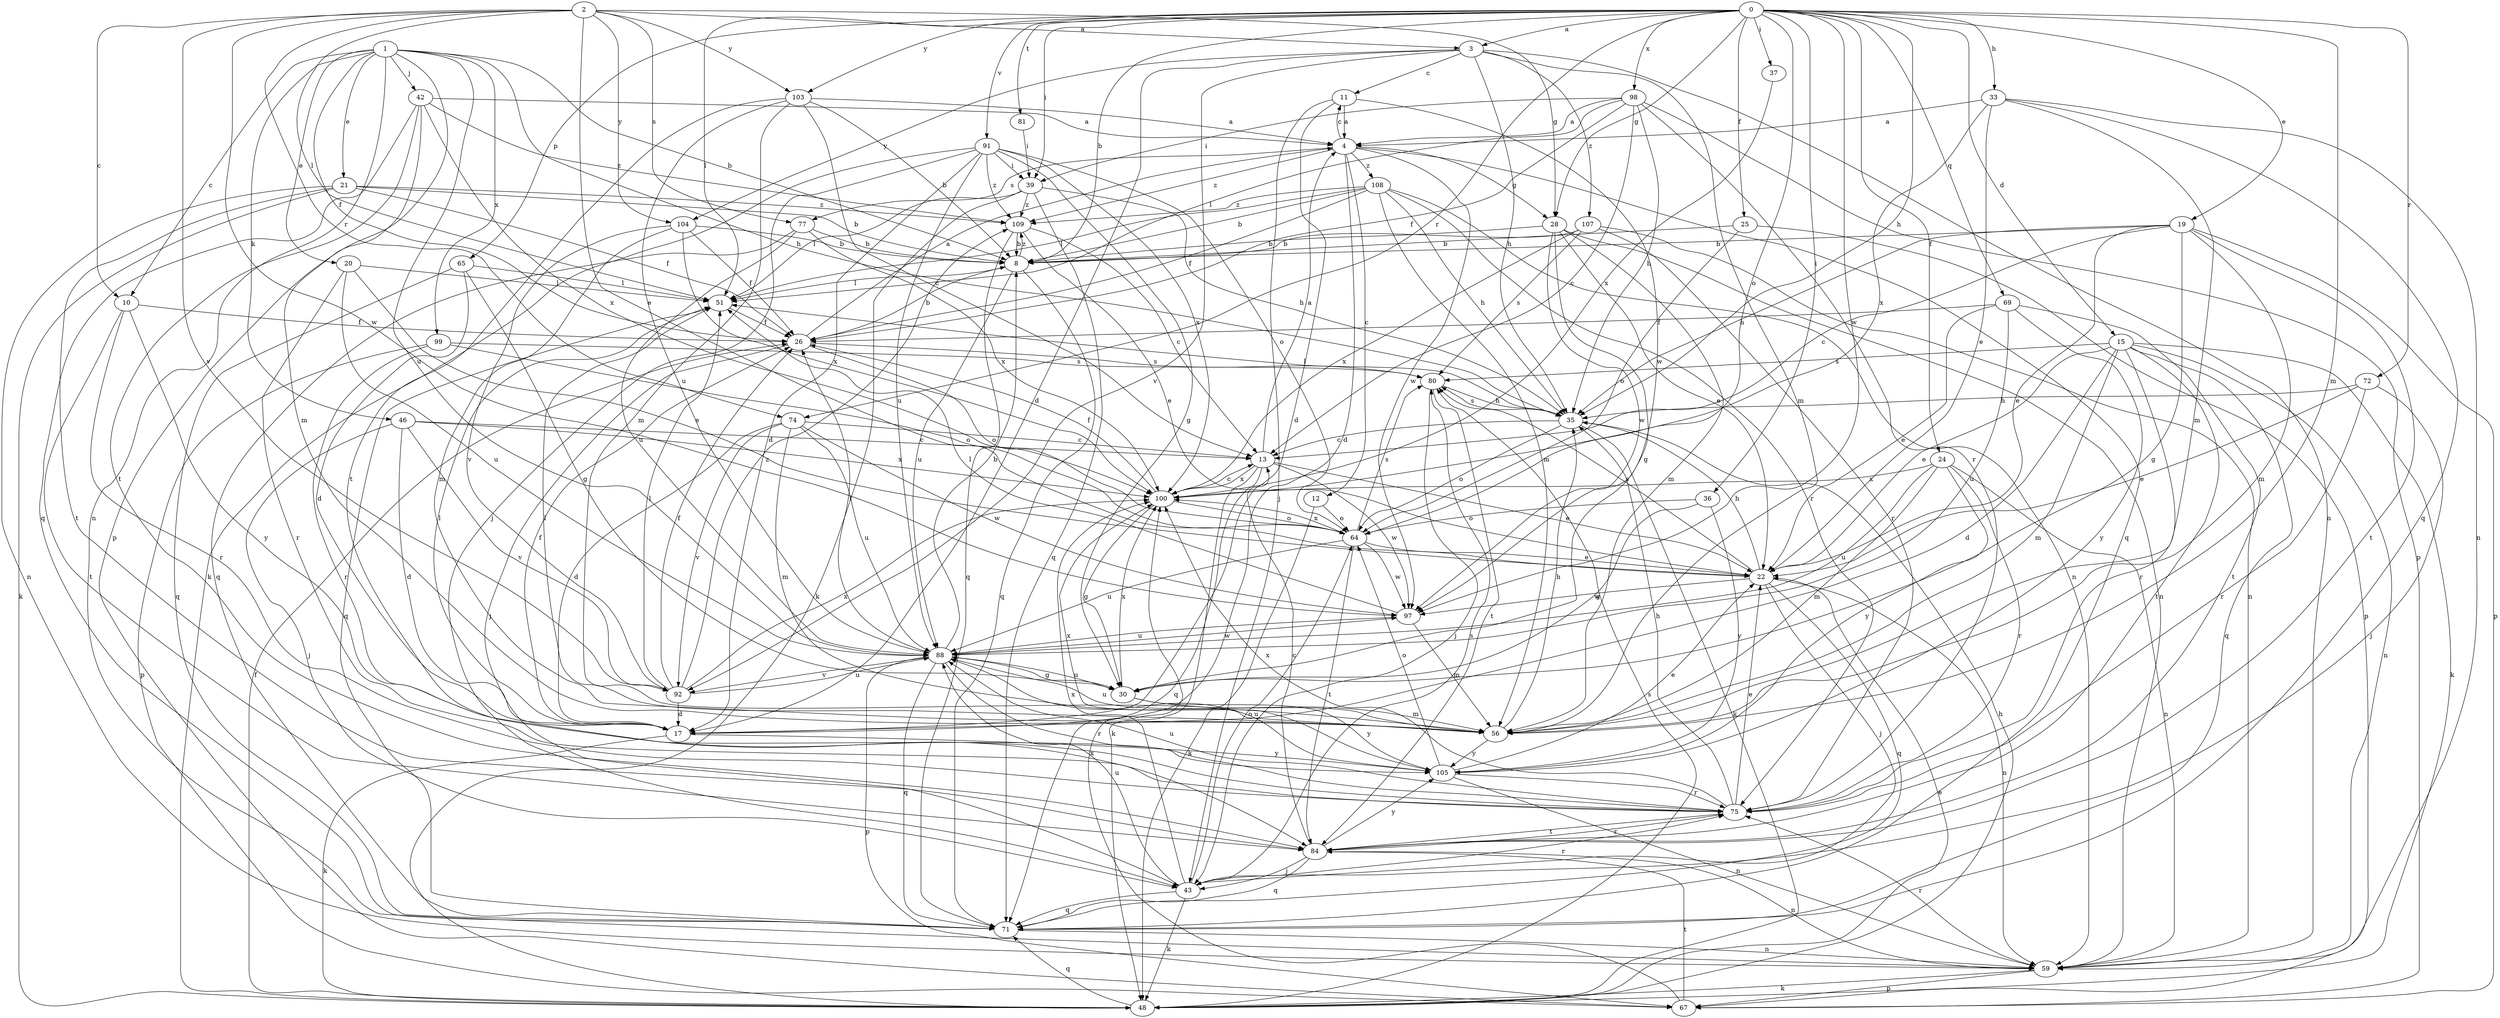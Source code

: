 strict digraph  {
0;
1;
2;
3;
4;
8;
10;
11;
12;
13;
15;
17;
19;
20;
21;
22;
24;
25;
26;
28;
30;
33;
35;
36;
37;
39;
42;
43;
46;
48;
51;
56;
59;
64;
65;
67;
69;
71;
72;
74;
75;
77;
80;
81;
84;
88;
91;
92;
97;
98;
99;
100;
103;
104;
105;
107;
108;
109;
0 -> 3  [label=a];
0 -> 8  [label=b];
0 -> 15  [label=d];
0 -> 19  [label=e];
0 -> 24  [label=f];
0 -> 25  [label=f];
0 -> 28  [label=g];
0 -> 33  [label=h];
0 -> 35  [label=h];
0 -> 36  [label=i];
0 -> 37  [label=i];
0 -> 39  [label=i];
0 -> 51  [label=l];
0 -> 56  [label=m];
0 -> 64  [label=o];
0 -> 65  [label=p];
0 -> 69  [label=q];
0 -> 72  [label=r];
0 -> 74  [label=r];
0 -> 81  [label=t];
0 -> 91  [label=v];
0 -> 97  [label=w];
0 -> 98  [label=x];
0 -> 103  [label=y];
1 -> 8  [label=b];
1 -> 10  [label=c];
1 -> 20  [label=e];
1 -> 21  [label=e];
1 -> 26  [label=f];
1 -> 35  [label=h];
1 -> 42  [label=j];
1 -> 46  [label=k];
1 -> 59  [label=n];
1 -> 67  [label=p];
1 -> 88  [label=u];
1 -> 99  [label=x];
2 -> 3  [label=a];
2 -> 10  [label=c];
2 -> 22  [label=e];
2 -> 28  [label=g];
2 -> 51  [label=l];
2 -> 74  [label=r];
2 -> 77  [label=s];
2 -> 92  [label=v];
2 -> 97  [label=w];
2 -> 103  [label=y];
2 -> 104  [label=y];
3 -> 11  [label=c];
3 -> 17  [label=d];
3 -> 35  [label=h];
3 -> 56  [label=m];
3 -> 59  [label=n];
3 -> 92  [label=v];
3 -> 104  [label=y];
3 -> 107  [label=z];
4 -> 11  [label=c];
4 -> 12  [label=c];
4 -> 17  [label=d];
4 -> 28  [label=g];
4 -> 71  [label=q];
4 -> 77  [label=s];
4 -> 97  [label=w];
4 -> 108  [label=z];
4 -> 109  [label=z];
8 -> 51  [label=l];
8 -> 71  [label=q];
8 -> 88  [label=u];
8 -> 109  [label=z];
10 -> 26  [label=f];
10 -> 75  [label=r];
10 -> 84  [label=t];
10 -> 105  [label=y];
11 -> 4  [label=a];
11 -> 17  [label=d];
11 -> 43  [label=j];
11 -> 97  [label=w];
12 -> 48  [label=k];
12 -> 64  [label=o];
13 -> 4  [label=a];
13 -> 22  [label=e];
13 -> 48  [label=k];
13 -> 71  [label=q];
13 -> 97  [label=w];
13 -> 100  [label=x];
15 -> 17  [label=d];
15 -> 22  [label=e];
15 -> 48  [label=k];
15 -> 56  [label=m];
15 -> 59  [label=n];
15 -> 71  [label=q];
15 -> 75  [label=r];
15 -> 80  [label=s];
15 -> 84  [label=t];
17 -> 26  [label=f];
17 -> 48  [label=k];
17 -> 51  [label=l];
17 -> 105  [label=y];
19 -> 8  [label=b];
19 -> 13  [label=c];
19 -> 22  [label=e];
19 -> 30  [label=g];
19 -> 35  [label=h];
19 -> 56  [label=m];
19 -> 67  [label=p];
19 -> 84  [label=t];
20 -> 22  [label=e];
20 -> 51  [label=l];
20 -> 75  [label=r];
20 -> 88  [label=u];
21 -> 8  [label=b];
21 -> 26  [label=f];
21 -> 48  [label=k];
21 -> 59  [label=n];
21 -> 84  [label=t];
21 -> 109  [label=z];
22 -> 35  [label=h];
22 -> 43  [label=j];
22 -> 59  [label=n];
22 -> 71  [label=q];
22 -> 80  [label=s];
22 -> 97  [label=w];
24 -> 56  [label=m];
24 -> 59  [label=n];
24 -> 75  [label=r];
24 -> 88  [label=u];
24 -> 100  [label=x];
24 -> 105  [label=y];
25 -> 8  [label=b];
25 -> 64  [label=o];
25 -> 67  [label=p];
26 -> 4  [label=a];
26 -> 8  [label=b];
26 -> 43  [label=j];
26 -> 64  [label=o];
26 -> 80  [label=s];
28 -> 8  [label=b];
28 -> 22  [label=e];
28 -> 30  [label=g];
28 -> 56  [label=m];
28 -> 59  [label=n];
28 -> 97  [label=w];
30 -> 56  [label=m];
30 -> 88  [label=u];
30 -> 100  [label=x];
30 -> 105  [label=y];
33 -> 4  [label=a];
33 -> 22  [label=e];
33 -> 56  [label=m];
33 -> 59  [label=n];
33 -> 71  [label=q];
33 -> 100  [label=x];
35 -> 13  [label=c];
35 -> 48  [label=k];
35 -> 51  [label=l];
35 -> 64  [label=o];
35 -> 80  [label=s];
36 -> 30  [label=g];
36 -> 64  [label=o];
36 -> 105  [label=y];
37 -> 100  [label=x];
39 -> 35  [label=h];
39 -> 48  [label=k];
39 -> 51  [label=l];
39 -> 71  [label=q];
39 -> 109  [label=z];
42 -> 4  [label=a];
42 -> 56  [label=m];
42 -> 71  [label=q];
42 -> 84  [label=t];
42 -> 100  [label=x];
42 -> 109  [label=z];
43 -> 48  [label=k];
43 -> 64  [label=o];
43 -> 71  [label=q];
43 -> 75  [label=r];
43 -> 80  [label=s];
43 -> 88  [label=u];
43 -> 100  [label=x];
46 -> 13  [label=c];
46 -> 17  [label=d];
46 -> 43  [label=j];
46 -> 92  [label=v];
46 -> 100  [label=x];
48 -> 22  [label=e];
48 -> 26  [label=f];
48 -> 35  [label=h];
48 -> 71  [label=q];
48 -> 80  [label=s];
51 -> 26  [label=f];
51 -> 71  [label=q];
56 -> 35  [label=h];
56 -> 51  [label=l];
56 -> 88  [label=u];
56 -> 105  [label=y];
59 -> 48  [label=k];
59 -> 67  [label=p];
59 -> 75  [label=r];
64 -> 22  [label=e];
64 -> 80  [label=s];
64 -> 84  [label=t];
64 -> 88  [label=u];
64 -> 97  [label=w];
64 -> 100  [label=x];
65 -> 17  [label=d];
65 -> 30  [label=g];
65 -> 51  [label=l];
65 -> 71  [label=q];
67 -> 84  [label=t];
67 -> 100  [label=x];
69 -> 22  [label=e];
69 -> 26  [label=f];
69 -> 84  [label=t];
69 -> 88  [label=u];
69 -> 105  [label=y];
71 -> 59  [label=n];
72 -> 22  [label=e];
72 -> 35  [label=h];
72 -> 43  [label=j];
72 -> 75  [label=r];
74 -> 13  [label=c];
74 -> 17  [label=d];
74 -> 56  [label=m];
74 -> 88  [label=u];
74 -> 92  [label=v];
74 -> 97  [label=w];
75 -> 22  [label=e];
75 -> 35  [label=h];
75 -> 84  [label=t];
75 -> 88  [label=u];
75 -> 100  [label=x];
77 -> 8  [label=b];
77 -> 71  [label=q];
77 -> 88  [label=u];
77 -> 100  [label=x];
80 -> 35  [label=h];
80 -> 43  [label=j];
80 -> 84  [label=t];
81 -> 39  [label=i];
84 -> 13  [label=c];
84 -> 43  [label=j];
84 -> 59  [label=n];
84 -> 71  [label=q];
84 -> 75  [label=r];
84 -> 105  [label=y];
88 -> 8  [label=b];
88 -> 26  [label=f];
88 -> 30  [label=g];
88 -> 67  [label=p];
88 -> 71  [label=q];
88 -> 75  [label=r];
88 -> 92  [label=v];
88 -> 97  [label=w];
91 -> 17  [label=d];
91 -> 30  [label=g];
91 -> 39  [label=i];
91 -> 43  [label=j];
91 -> 48  [label=k];
91 -> 64  [label=o];
91 -> 88  [label=u];
91 -> 100  [label=x];
91 -> 109  [label=z];
92 -> 17  [label=d];
92 -> 26  [label=f];
92 -> 51  [label=l];
92 -> 88  [label=u];
92 -> 100  [label=x];
92 -> 109  [label=z];
97 -> 51  [label=l];
97 -> 56  [label=m];
97 -> 88  [label=u];
98 -> 4  [label=a];
98 -> 13  [label=c];
98 -> 26  [label=f];
98 -> 35  [label=h];
98 -> 39  [label=i];
98 -> 51  [label=l];
98 -> 67  [label=p];
98 -> 75  [label=r];
99 -> 64  [label=o];
99 -> 67  [label=p];
99 -> 75  [label=r];
99 -> 80  [label=s];
100 -> 13  [label=c];
100 -> 26  [label=f];
100 -> 30  [label=g];
100 -> 64  [label=o];
103 -> 4  [label=a];
103 -> 8  [label=b];
103 -> 13  [label=c];
103 -> 56  [label=m];
103 -> 84  [label=t];
103 -> 88  [label=u];
104 -> 8  [label=b];
104 -> 26  [label=f];
104 -> 56  [label=m];
104 -> 92  [label=v];
104 -> 100  [label=x];
105 -> 22  [label=e];
105 -> 59  [label=n];
105 -> 64  [label=o];
105 -> 75  [label=r];
105 -> 88  [label=u];
105 -> 100  [label=x];
107 -> 8  [label=b];
107 -> 59  [label=n];
107 -> 75  [label=r];
107 -> 80  [label=s];
107 -> 100  [label=x];
108 -> 8  [label=b];
108 -> 26  [label=f];
108 -> 35  [label=h];
108 -> 51  [label=l];
108 -> 56  [label=m];
108 -> 59  [label=n];
108 -> 75  [label=r];
108 -> 109  [label=z];
109 -> 8  [label=b];
109 -> 13  [label=c];
109 -> 22  [label=e];
109 -> 71  [label=q];
}
